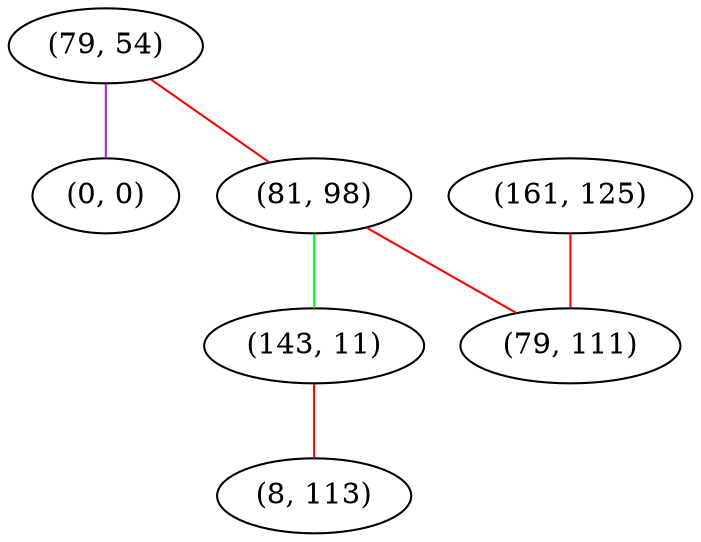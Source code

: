 graph "" {
"(79, 54)";
"(0, 0)";
"(81, 98)";
"(143, 11)";
"(8, 113)";
"(161, 125)";
"(79, 111)";
"(79, 54)" -- "(81, 98)"  [color=red, key=0, weight=1];
"(79, 54)" -- "(0, 0)"  [color=purple, key=0, weight=4];
"(81, 98)" -- "(143, 11)"  [color=green, key=0, weight=2];
"(81, 98)" -- "(79, 111)"  [color=red, key=0, weight=1];
"(143, 11)" -- "(8, 113)"  [color=red, key=0, weight=1];
"(161, 125)" -- "(79, 111)"  [color=red, key=0, weight=1];
}
